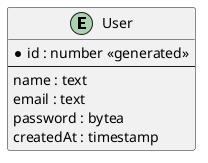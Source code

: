 @startuml er
entity User {
  * id : number <<generated>>
  ---
  name : text
  email : text
  password : bytea
  createdAt : timestamp
}
@enduml